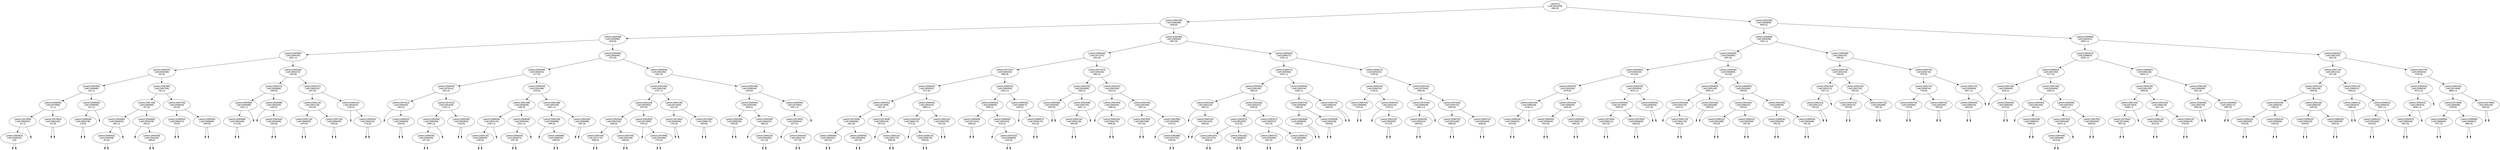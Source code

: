 digraph BST {
    node [fontname="Arial"];
    "[ parent:0]
[ self:22691936]
6080 [0]" -> "[ parent:22691936]
[ self:22666368]
3439 [0]";
    "[ parent:0]
[ self:22691936]
6080 [0]" -> "[ parent:22691936]
[ self:22659808]
8049 [1]";
    "[ parent:22691936]
[ self:22666368]
3439 [0]" -> "[ parent:22666368]
[ self:22693856]
1828 [0]";
    "[ parent:22691936]
[ self:22666368]
3439 [0]" -> "[ parent:22666368]
[ self:22665600]
4857 [0]";
    "[ parent:22666368]
[ self:22693856]
1828 [0]" -> "[ parent:22693856]
[ self:22690160]
1061 [-1]";
    "[ parent:22666368]
[ self:22693856]
1828 [0]" -> "[ parent:22693856]
[ self:22665648]
2570 [0]";
    "[ parent:22693856]
[ self:22690160]
1061 [-1]" -> "[ parent:22690160]
[ self:22662960]
320 [0]";
    "[ parent:22693856]
[ self:22690160]
1061 [-1]" -> "[ parent:22690160]
[ self:22691072]
1440 [0]";
    "[ parent:22690160]
[ self:22662960]
320 [0]" -> "[ parent:22662960]
[ self:22668480]
133 [-1]";
    "[ parent:22690160]
[ self:22662960]
320 [0]" -> "[ parent:22662960]
[ self:22667328]
734 [-1]";
    "[ parent:22662960]
[ self:22668480]
133 [-1]" -> "[ parent:22668480]
[ self:22674800]
71 [-1]";
    "[ parent:22662960]
[ self:22668480]
133 [-1]" -> "[ parent:22668480]
[ self:22689008]
241 [-1]";
    "[ parent:22668480]
[ self:22674800]
71 [-1]" -> "[ parent:22674800]
[ self:22663824]
32 [-1]";
    "[ parent:22668480]
[ self:22674800]
71 [-1]" -> "[ parent:22674800]
[ self:22662160]
101 [0]";
    "[ parent:22674800]
[ self:22663824]
32 [-1]" -> "[ parent:22663824]
[ self:22668432]
6 [0]";
    null71812102 [shape=point];
    "[ parent:22674800]
[ self:22663824]
32 [-1]" -> "null71812102"
    null71812103 [shape=point];
    "[ parent:22663824]
[ self:22668432]
6 [0]" -> "null71812103"
    null71812104 [shape=point];
    "[ parent:22663824]
[ self:22668432]
6 [0]" -> "null71812104"
    null71812105 [shape=point];
    "[ parent:22674800]
[ self:22662160]
101 [0]" -> "null71812105"
    null71812106 [shape=point];
    "[ parent:22674800]
[ self:22662160]
101 [0]" -> "null71812106"
    "[ parent:22668480]
[ self:22689008]
241 [-1]" -> "[ parent:22689008]
[ self:22664736]
176 [0]";
    null71812107 [shape=point];
    "[ parent:22668480]
[ self:22689008]
241 [-1]" -> "null71812107"
    null71812108 [shape=point];
    "[ parent:22689008]
[ self:22664736]
176 [0]" -> "null71812108"
    null71812109 [shape=point];
    "[ parent:22689008]
[ self:22664736]
176 [0]" -> "null71812109"
    "[ parent:22662960]
[ self:22667328]
734 [-1]" -> "[ parent:22667328]
[ self:22664880]
557 [0]";
    "[ parent:22662960]
[ self:22667328]
734 [-1]" -> "[ parent:22667328]
[ self:22690064]
922 [0]";
    "[ parent:22667328]
[ self:22664880]
557 [0]" -> "[ parent:22664880]
[ self:22664832]
469 [-1]";
    "[ parent:22667328]
[ self:22664880]
557 [0]" -> "[ parent:22664880]
[ self:22662528]
593 [1]";
    "[ parent:22664880]
[ self:22664832]
469 [-1]" -> "[ parent:22664832]
[ self:22663008]
351 [0]";
    null71812110 [shape=point];
    "[ parent:22664880]
[ self:22664832]
469 [-1]" -> "null71812110"
    null71812111 [shape=point];
    "[ parent:22664832]
[ self:22663008]
351 [0]" -> "null71812111"
    null71812112 [shape=point];
    "[ parent:22664832]
[ self:22663008]
351 [0]" -> "null71812112"
    null71812113 [shape=point];
    "[ parent:22664880]
[ self:22662528]
593 [1]" -> "null71812113"
    "[ parent:22664880]
[ self:22662528]
593 [1]" -> "[ parent:22662528]
[ self:22661824]
688 [0]";
    null71812114 [shape=point];
    "[ parent:22662528]
[ self:22661824]
688 [0]" -> "null71812114"
    null71812115 [shape=point];
    "[ parent:22662528]
[ self:22661824]
688 [0]" -> "null71812115"
    "[ parent:22667328]
[ self:22690064]
922 [0]" -> "[ parent:22690064]
[ self:22662672]
753 [0]";
    "[ parent:22667328]
[ self:22690064]
922 [0]" -> "[ parent:22690064]
[ self:22689680]
1009 [0]";
    null71812116 [shape=point];
    "[ parent:22690064]
[ self:22662672]
753 [0]" -> "null71812116"
    null71812117 [shape=point];
    "[ parent:22690064]
[ self:22662672]
753 [0]" -> "null71812117"
    null71812118 [shape=point];
    "[ parent:22690064]
[ self:22689680]
1009 [0]" -> "null71812118"
    null71812119 [shape=point];
    "[ parent:22690064]
[ self:22689680]
1009 [0]" -> "null71812119"
    "[ parent:22690160]
[ self:22691072]
1440 [0]" -> "[ parent:22691072]
[ self:22665888]
1309 [0]";
    "[ parent:22690160]
[ self:22691072]
1440 [0]" -> "[ parent:22691072]
[ self:22665120]
1647 [0]";
    "[ parent:22691072]
[ self:22665888]
1309 [0]" -> "[ parent:22665888]
[ self:22664688]
1220 [-1]";
    "[ parent:22691072]
[ self:22665888]
1309 [0]" -> "[ parent:22665888]
[ self:22663440]
1338 [1]";
    "[ parent:22665888]
[ self:22664688]
1220 [-1]" -> "[ parent:22664688]
[ self:22691600]
1173 [0]";
    null71812120 [shape=point];
    "[ parent:22665888]
[ self:22664688]
1220 [-1]" -> "null71812120"
    null71812121 [shape=point];
    "[ parent:22664688]
[ self:22691600]
1173 [0]" -> "null71812121"
    null71812122 [shape=point];
    "[ parent:22664688]
[ self:22691600]
1173 [0]" -> "null71812122"
    null71812123 [shape=point];
    "[ parent:22665888]
[ self:22663440]
1338 [1]" -> "null71812123"
    "[ parent:22665888]
[ self:22663440]
1338 [1]" -> "[ parent:22663440]
[ self:22664928]
1354 [0]";
    null71812124 [shape=point];
    "[ parent:22663440]
[ self:22664928]
1354 [0]" -> "null71812124"
    null71812125 [shape=point];
    "[ parent:22663440]
[ self:22664928]
1354 [0]" -> "null71812125"
    "[ parent:22691072]
[ self:22665120]
1647 [0]" -> "[ parent:22665120]
[ self:22667136]
1532 [0]";
    "[ parent:22691072]
[ self:22665120]
1647 [0]" -> "[ parent:22665120]
[ self:22662624]
1706 [1]";
    "[ parent:22665120]
[ self:22667136]
1532 [0]" -> "[ parent:22667136]
[ self:22666992]
1478 [0]";
    "[ parent:22665120]
[ self:22667136]
1532 [0]" -> "[ parent:22667136]
[ self:22690400]
1539 [0]";
    null71812126 [shape=point];
    "[ parent:22667136]
[ self:22666992]
1478 [0]" -> "null71812126"
    null71812127 [shape=point];
    "[ parent:22667136]
[ self:22666992]
1478 [0]" -> "null71812127"
    null71812128 [shape=point];
    "[ parent:22667136]
[ self:22690400]
1539 [0]" -> "null71812128"
    null71812129 [shape=point];
    "[ parent:22667136]
[ self:22690400]
1539 [0]" -> "null71812129"
    null71812130 [shape=point];
    "[ parent:22665120]
[ self:22662624]
1706 [1]" -> "null71812130"
    "[ parent:22665120]
[ self:22662624]
1706 [1]" -> "[ parent:22662624]
[ self:22692224]
1718 [0]";
    null71812131 [shape=point];
    "[ parent:22662624]
[ self:22692224]
1718 [0]" -> "null71812131"
    null71812132 [shape=point];
    "[ parent:22662624]
[ self:22692224]
1718 [0]" -> "null71812132"
    "[ parent:22693856]
[ self:22665648]
2570 [0]" -> "[ parent:22665648]
[ self:22683440]
2177 [0]";
    "[ parent:22693856]
[ self:22665648]
2570 [0]" -> "[ parent:22665648]
[ self:22661056]
2941 [0]";
    "[ parent:22665648]
[ self:22683440]
2177 [0]" -> "[ parent:22683440]
[ self:22674512]
1951 [1]";
    "[ parent:22665648]
[ self:22683440]
2177 [0]" -> "[ parent:22683440]
[ self:22661488]
2333 [0]";
    "[ parent:22683440]
[ self:22674512]
1951 [1]" -> "[ parent:22674512]
[ self:22665552]
1924 [1]";
    "[ parent:22683440]
[ self:22674512]
1951 [1]" -> "[ parent:22674512]
[ self:22691648]
2129 [-1]";
    null71812133 [shape=point];
    "[ parent:22674512]
[ self:22665552]
1924 [1]" -> "null71812133"
    "[ parent:22674512]
[ self:22665552]
1924 [1]" -> "[ parent:22665552]
[ self:22666656]
1930 [0]";
    null71812134 [shape=point];
    "[ parent:22665552]
[ self:22666656]
1930 [0]" -> "null71812134"
    null71812135 [shape=point];
    "[ parent:22665552]
[ self:22666656]
1930 [0]" -> "null71812135"
    "[ parent:22674512]
[ self:22691648]
2129 [-1]" -> "[ parent:22691648]
[ self:22689296]
2068 [-1]";
    "[ parent:22674512]
[ self:22691648]
2129 [-1]" -> "[ parent:22691648]
[ self:22693952]
2130 [0]";
    "[ parent:22691648]
[ self:22689296]
2068 [-1]" -> "[ parent:22689296]
[ self:22689200]
1971 [0]";
    null71812136 [shape=point];
    "[ parent:22691648]
[ self:22689296]
2068 [-1]" -> "null71812136"
    null71812137 [shape=point];
    "[ parent:22689296]
[ self:22689200]
1971 [0]" -> "null71812137"
    null71812138 [shape=point];
    "[ parent:22689296]
[ self:22689200]
1971 [0]" -> "null71812138"
    null71812139 [shape=point];
    "[ parent:22691648]
[ self:22693952]
2130 [0]" -> "null71812139"
    null71812140 [shape=point];
    "[ parent:22691648]
[ self:22693952]
2130 [0]" -> "null71812140"
    "[ parent:22683440]
[ self:22661488]
2333 [0]" -> "[ parent:22661488]
[ self:22668048]
2282 [0]";
    "[ parent:22683440]
[ self:22661488]
2333 [0]" -> "[ parent:22661488]
[ self:22662208]
2482 [-1]";
    "[ parent:22661488]
[ self:22668048]
2282 [0]" -> "[ parent:22668048]
[ self:22691120]
2195 [-1]";
    "[ parent:22661488]
[ self:22668048]
2282 [0]" -> "[ parent:22668048]
[ self:22684304]
2331 [-1]";
    "[ parent:22668048]
[ self:22691120]
2195 [-1]" -> "[ parent:22691120]
[ self:22689440]
2189 [0]";
    null71812141 [shape=point];
    "[ parent:22668048]
[ self:22691120]
2195 [-1]" -> "null71812141"
    null71812142 [shape=point];
    "[ parent:22691120]
[ self:22689440]
2189 [0]" -> "null71812142"
    null71812143 [shape=point];
    "[ parent:22691120]
[ self:22689440]
2189 [0]" -> "null71812143"
    "[ parent:22668048]
[ self:22684304]
2331 [-1]" -> "[ parent:22684304]
[ self:22663872]
2297 [0]";
    null71812144 [shape=point];
    "[ parent:22668048]
[ self:22684304]
2331 [-1]" -> "null71812144"
    null71812145 [shape=point];
    "[ parent:22684304]
[ self:22663872]
2297 [0]" -> "null71812145"
    null71812146 [shape=point];
    "[ parent:22684304]
[ self:22663872]
2297 [0]" -> "null71812146"
    "[ parent:22661488]
[ self:22662208]
2482 [-1]" -> "[ parent:22662208]
[ self:22666896]
2465 [1]";
    "[ parent:22661488]
[ self:22662208]
2482 [-1]" -> "[ parent:22662208]
[ self:22690688]
2487 [0]";
    null71812147 [shape=point];
    "[ parent:22662208]
[ self:22666896]
2465 [1]" -> "null71812147"
    "[ parent:22662208]
[ self:22666896]
2465 [1]" -> "[ parent:22666896]
[ self:22666320]
2468 [0]";
    null71812148 [shape=point];
    "[ parent:22666896]
[ self:22666320]
2468 [0]" -> "null71812148"
    null71812149 [shape=point];
    "[ parent:22666896]
[ self:22666320]
2468 [0]" -> "null71812149"
    null71812150 [shape=point];
    "[ parent:22662208]
[ self:22690688]
2487 [0]" -> "null71812150"
    null71812151 [shape=point];
    "[ parent:22662208]
[ self:22690688]
2487 [0]" -> "null71812151"
    "[ parent:22665648]
[ self:22661056]
2941 [0]" -> "[ parent:22661056]
[ self:22661248]
2747 [-1]";
    "[ parent:22665648]
[ self:22661056]
2941 [0]" -> "[ parent:22661056]
[ self:22689344]
3184 [0]";
    "[ parent:22661056]
[ self:22661248]
2747 [-1]" -> "[ parent:22661248]
[ self:22663920]
2675 [0]";
    "[ parent:22661056]
[ self:22661248]
2747 [-1]" -> "[ parent:22661248]
[ self:22674464]
2912 [0]";
    "[ parent:22661248]
[ self:22663920]
2675 [0]" -> "[ parent:22663920]
[ self:22667040]
2590 [0]";
    "[ parent:22661248]
[ self:22663920]
2675 [0]" -> "[ parent:22663920]
[ self:22674896]
2700 [1]";
    "[ parent:22663920]
[ self:22667040]
2590 [0]" -> "[ parent:22667040]
[ self:22671776]
2589 [0]";
    "[ parent:22663920]
[ self:22667040]
2590 [0]" -> "[ parent:22667040]
[ self:22667184]
2636 [0]";
    null71812152 [shape=point];
    "[ parent:22667040]
[ self:22671776]
2589 [0]" -> "null71812152"
    null71812153 [shape=point];
    "[ parent:22667040]
[ self:22671776]
2589 [0]" -> "null71812153"
    null71812154 [shape=point];
    "[ parent:22667040]
[ self:22667184]
2636 [0]" -> "null71812154"
    null71812155 [shape=point];
    "[ parent:22667040]
[ self:22667184]
2636 [0]" -> "null71812155"
    null71812156 [shape=point];
    "[ parent:22663920]
[ self:22674896]
2700 [1]" -> "null71812156"
    "[ parent:22663920]
[ self:22674896]
2700 [1]" -> "[ parent:22674896]
[ self:22691984]
2731 [0]";
    null71812157 [shape=point];
    "[ parent:22674896]
[ self:22691984]
2731 [0]" -> "null71812157"
    null71812158 [shape=point];
    "[ parent:22674896]
[ self:22691984]
2731 [0]" -> "null71812158"
    "[ parent:22661248]
[ self:22674464]
2912 [0]" -> "[ parent:22674464]
[ self:22665696]
2761 [0]";
    "[ parent:22661248]
[ self:22674464]
2912 [0]" -> "[ parent:22674464]
[ self:22689776]
2929 [0]";
    null71812159 [shape=point];
    "[ parent:22674464]
[ self:22665696]
2761 [0]" -> "null71812159"
    null71812160 [shape=point];
    "[ parent:22674464]
[ self:22665696]
2761 [0]" -> "null71812160"
    null71812161 [shape=point];
    "[ parent:22674464]
[ self:22689776]
2929 [0]" -> "null71812161"
    null71812162 [shape=point];
    "[ parent:22674464]
[ self:22689776]
2929 [0]" -> "null71812162"
    "[ parent:22661056]
[ self:22689344]
3184 [0]" -> "[ parent:22689344]
[ self:22691696]
3068 [1]";
    "[ parent:22661056]
[ self:22689344]
3184 [0]" -> "[ parent:22689344]
[ self:22674992]
3281 [-2]";
    "[ parent:22689344]
[ self:22691696]
3068 [1]" -> "[ parent:22691696]
[ self:22690256]
3029 [0]";
    "[ parent:22689344]
[ self:22691696]
3068 [1]" -> "[ parent:22691696]
[ self:22666224]
3069 [1]";
    null71812163 [shape=point];
    "[ parent:22691696]
[ self:22690256]
3029 [0]" -> "null71812163"
    null71812164 [shape=point];
    "[ parent:22691696]
[ self:22690256]
3029 [0]" -> "null71812164"
    null71812165 [shape=point];
    "[ parent:22691696]
[ self:22666224]
3069 [1]" -> "null71812165"
    "[ parent:22691696]
[ self:22666224]
3069 [1]" -> "[ parent:22666224]
[ self:22666464]
3111 [0]";
    null71812166 [shape=point];
    "[ parent:22666224]
[ self:22666464]
3111 [0]" -> "null71812166"
    null71812167 [shape=point];
    "[ parent:22666224]
[ self:22666464]
3111 [0]" -> "null71812167"
    "[ parent:22689344]
[ self:22674992]
3281 [-2]" -> "[ parent:22674992]
[ self:22690544]
3227 [1]";
    null71812168 [shape=point];
    "[ parent:22689344]
[ self:22674992]
3281 [-2]" -> "null71812168"
    null71812169 [shape=point];
    "[ parent:22674992]
[ self:22690544]
3227 [1]" -> "null71812169"
    "[ parent:22674992]
[ self:22690544]
3227 [1]" -> "[ parent:22690544]
[ self:22663776]
3277 [0]";
    null71812170 [shape=point];
    "[ parent:22690544]
[ self:22663776]
3277 [0]" -> "null71812170"
    null71812171 [shape=point];
    "[ parent:22690544]
[ self:22663776]
3277 [0]" -> "null71812171"
    "[ parent:22666368]
[ self:22665600]
4857 [0]" -> "[ parent:22665600]
[ self:22671872]
4251 [0]";
    "[ parent:22666368]
[ self:22665600]
4857 [0]" -> "[ parent:22665600]
[ self:22666272]
5726 [-1]";
    "[ parent:22665600]
[ self:22671872]
4251 [0]" -> "[ parent:22671872]
[ self:22692032]
3966 [0]";
    "[ parent:22665600]
[ self:22671872]
4251 [0]" -> "[ parent:22671872]
[ self:22661632]
4481 [1]";
    "[ parent:22671872]
[ self:22692032]
3966 [0]" -> "[ parent:22692032]
[ self:22690352]
3727 [0]";
    "[ parent:22671872]
[ self:22692032]
3966 [0]" -> "[ parent:22692032]
[ self:22690304]
4156 [-1]";
    "[ parent:22692032]
[ self:22690352]
3727 [0]" -> "[ parent:22690352]
[ self:22674608]
3537 [0]";
    "[ parent:22692032]
[ self:22690352]
3727 [0]" -> "[ parent:22690352]
[ self:22662016]
3898 [-1]";
    "[ parent:22690352]
[ self:22674608]
3537 [0]" -> "[ parent:22674608]
[ self:22689056]
3451 [0]";
    "[ parent:22690352]
[ self:22674608]
3537 [0]" -> "[ parent:22674608]
[ self:22665216]
3574 [1]";
    "[ parent:22674608]
[ self:22689056]
3451 [0]" -> "[ parent:22689056]
[ self:22684352]
3442 [0]";
    "[ parent:22674608]
[ self:22689056]
3451 [0]" -> "[ parent:22689056]
[ self:22662864]
3457 [0]";
    null71812172 [shape=point];
    "[ parent:22689056]
[ self:22684352]
3442 [0]" -> "null71812172"
    null71812173 [shape=point];
    "[ parent:22689056]
[ self:22684352]
3442 [0]" -> "null71812173"
    null71812174 [shape=point];
    "[ parent:22689056]
[ self:22662864]
3457 [0]" -> "null71812174"
    null71812175 [shape=point];
    "[ parent:22689056]
[ self:22662864]
3457 [0]" -> "null71812175"
    null71812176 [shape=point];
    "[ parent:22674608]
[ self:22665216]
3574 [1]" -> "null71812176"
    "[ parent:22674608]
[ self:22665216]
3574 [1]" -> "[ parent:22665216]
[ self:22661776]
3665 [0]";
    null71812177 [shape=point];
    "[ parent:22665216]
[ self:22661776]
3665 [0]" -> "null71812177"
    null71812178 [shape=point];
    "[ parent:22665216]
[ self:22661776]
3665 [0]" -> "null71812178"
    "[ parent:22690352]
[ self:22662016]
3898 [-1]" -> "[ parent:22662016]
[ self:22666176]
3770 [1]";
    "[ parent:22690352]
[ self:22662016]
3898 [-1]" -> "[ parent:22662016]
[ self:22693760]
3912 [0]";
    null71812179 [shape=point];
    "[ parent:22662016]
[ self:22666176]
3770 [1]" -> "null71812179"
    "[ parent:22662016]
[ self:22666176]
3770 [1]" -> "[ parent:22666176]
[ self:22689728]
3786 [0]";
    null71812180 [shape=point];
    "[ parent:22666176]
[ self:22689728]
3786 [0]" -> "null71812180"
    null71812181 [shape=point];
    "[ parent:22666176]
[ self:22689728]
3786 [0]" -> "null71812181"
    null71812182 [shape=point];
    "[ parent:22662016]
[ self:22693760]
3912 [0]" -> "null71812182"
    null71812183 [shape=point];
    "[ parent:22662016]
[ self:22693760]
3912 [0]" -> "null71812183"
    "[ parent:22692032]
[ self:22690304]
4156 [-1]" -> "[ parent:22690304]
[ self:22666848]
4006 [1]";
    "[ parent:22692032]
[ self:22690304]
4156 [-1]" -> "[ parent:22690304]
[ self:22689872]
4159 [1]";
    "[ parent:22690304]
[ self:22666848]
4006 [1]" -> "[ parent:22666848]
[ self:22671824]
4005 [0]";
    "[ parent:22690304]
[ self:22666848]
4006 [1]" -> "[ parent:22666848]
[ self:22691552]
4132 [1]";
    null71812184 [shape=point];
    "[ parent:22666848]
[ self:22671824]
4005 [0]" -> "null71812184"
    null71812185 [shape=point];
    "[ parent:22666848]
[ self:22671824]
4005 [0]" -> "null71812185"
    null71812186 [shape=point];
    "[ parent:22666848]
[ self:22691552]
4132 [1]" -> "null71812186"
    "[ parent:22666848]
[ self:22691552]
4132 [1]" -> "[ parent:22691552]
[ self:22666608]
4153 [0]";
    null71812187 [shape=point];
    "[ parent:22691552]
[ self:22666608]
4153 [0]" -> "null71812187"
    null71812188 [shape=point];
    "[ parent:22691552]
[ self:22666608]
4153 [0]" -> "null71812188"
    null71812189 [shape=point];
    "[ parent:22690304]
[ self:22689872]
4159 [1]" -> "null71812189"
    "[ parent:22690304]
[ self:22689872]
4159 [1]" -> "[ parent:22689872]
[ self:22692176]
4241 [0]";
    null71812190 [shape=point];
    "[ parent:22689872]
[ self:22692176]
4241 [0]" -> "null71812190"
    null71812191 [shape=point];
    "[ parent:22689872]
[ self:22692176]
4241 [0]" -> "null71812191"
    "[ parent:22671872]
[ self:22661632]
4481 [1]" -> "[ parent:22661632]
[ self:22683488]
4383 [1]";
    "[ parent:22671872]
[ self:22661632]
4481 [1]" -> "[ parent:22661632]
[ self:22667904]
4515 [1]";
    "[ parent:22661632]
[ self:22683488]
4383 [1]" -> "[ parent:22683488]
[ self:22683392]
4293 [0]";
    "[ parent:22661632]
[ self:22683488]
4383 [1]" -> "[ parent:22683488]
[ self:22664784]
4461 [-1]";
    null71812192 [shape=point];
    "[ parent:22683488]
[ self:22683392]
4293 [0]" -> "null71812192"
    null71812193 [shape=point];
    "[ parent:22683488]
[ self:22683392]
4293 [0]" -> "null71812193"
    "[ parent:22683488]
[ self:22664784]
4461 [-1]" -> "[ parent:22664784]
[ self:22692128]
4456 [0]";
    null71812194 [shape=point];
    "[ parent:22683488]
[ self:22664784]
4461 [-1]" -> "null71812194"
    null71812195 [shape=point];
    "[ parent:22664784]
[ self:22692128]
4456 [0]" -> "null71812195"
    null71812196 [shape=point];
    "[ parent:22664784]
[ self:22692128]
4456 [0]" -> "null71812196"
    "[ parent:22661632]
[ self:22667904]
4515 [1]" -> "[ parent:22667904]
[ self:22665264]
4498 [1]";
    "[ parent:22661632]
[ self:22667904]
4515 [1]" -> "[ parent:22667904]
[ self:22667856]
4697 [1]";
    null71812197 [shape=point];
    "[ parent:22667904]
[ self:22665264]
4498 [1]" -> "null71812197"
    "[ parent:22667904]
[ self:22665264]
4498 [1]" -> "[ parent:22665264]
[ self:22663728]
4508 [0]";
    null71812198 [shape=point];
    "[ parent:22665264]
[ self:22663728]
4508 [0]" -> "null71812198"
    null71812199 [shape=point];
    "[ parent:22665264]
[ self:22663728]
4508 [0]" -> "null71812199"
    "[ parent:22667904]
[ self:22667856]
4697 [1]" -> "[ parent:22667856]
[ self:22667088]
4572 [0]";
    "[ parent:22667904]
[ self:22667856]
4697 [1]" -> "[ parent:22667856]
[ self:22663968]
4733 [1]";
    null71812200 [shape=point];
    "[ parent:22667856]
[ self:22667088]
4572 [0]" -> "null71812200"
    null71812201 [shape=point];
    "[ parent:22667856]
[ self:22667088]
4572 [0]" -> "null71812201"
    null71812202 [shape=point];
    "[ parent:22667856]
[ self:22663968]
4733 [1]" -> "null71812202"
    "[ parent:22667856]
[ self:22663968]
4733 [1]" -> "[ parent:22663968]
[ self:22674752]
4789 [0]";
    null71812203 [shape=point];
    "[ parent:22663968]
[ self:22674752]
4789 [0]" -> "null71812203"
    null71812204 [shape=point];
    "[ parent:22663968]
[ self:22674752]
4789 [0]" -> "null71812204"
    "[ parent:22665600]
[ self:22666272]
5726 [-1]" -> "[ parent:22666272]
[ self:22690592]
5235 [-1]";
    "[ parent:22665600]
[ self:22666272]
5726 [-1]" -> "[ parent:22666272]
[ self:22691504]
5789 [0]";
    "[ parent:22666272]
[ self:22690592]
5235 [-1]" -> "[ parent:22690592]
[ self:22691168]
4953 [1]";
    "[ parent:22666272]
[ self:22690592]
5235 [-1]" -> "[ parent:22690592]
[ self:22665744]
5448 [-1]";
    "[ parent:22690592]
[ self:22691168]
4953 [1]" -> "[ parent:22691168]
[ self:22661104]
4892 [1]";
    "[ parent:22690592]
[ self:22691168]
4953 [1]" -> "[ parent:22691168]
[ self:22661872]
5200 [0]";
    null71812205 [shape=point];
    "[ parent:22691168]
[ self:22661104]
4892 [1]" -> "null71812205"
    "[ parent:22691168]
[ self:22661104]
4892 [1]" -> "[ parent:22661104]
[ self:22674416]
4949 [0]";
    null71812206 [shape=point];
    "[ parent:22661104]
[ self:22674416]
4949 [0]" -> "null71812206"
    null71812207 [shape=point];
    "[ parent:22661104]
[ self:22674416]
4949 [0]" -> "null71812207"
    "[ parent:22691168]
[ self:22661872]
5200 [0]" -> "[ parent:22661872]
[ self:22661920]
5122 [0]";
    "[ parent:22691168]
[ self:22661872]
5200 [0]" -> "[ parent:22661872]
[ self:22665072]
5210 [0]";
    "[ parent:22661872]
[ self:22661920]
5122 [0]" -> "[ parent:22661920]
[ self:22674704]
4958 [0]";
    "[ parent:22661872]
[ self:22661920]
5122 [0]" -> "[ parent:22661920]
[ self:22660832]
5178 [0]";
    null71812208 [shape=point];
    "[ parent:22661920]
[ self:22674704]
4958 [0]" -> "null71812208"
    null71812209 [shape=point];
    "[ parent:22661920]
[ self:22674704]
4958 [0]" -> "null71812209"
    null71812210 [shape=point];
    "[ parent:22661920]
[ self:22660832]
5178 [0]" -> "null71812210"
    null71812211 [shape=point];
    "[ parent:22661920]
[ self:22660832]
5178 [0]" -> "null71812211"
    "[ parent:22661872]
[ self:22665072]
5210 [0]" -> "[ parent:22665072]
[ self:22692080]
5201 [0]";
    "[ parent:22661872]
[ self:22665072]
5210 [0]" -> "[ parent:22665072]
[ self:22663680]
5223 [0]";
    null71812212 [shape=point];
    "[ parent:22665072]
[ self:22692080]
5201 [0]" -> "null71812212"
    null71812213 [shape=point];
    "[ parent:22665072]
[ self:22692080]
5201 [0]" -> "null71812213"
    null71812214 [shape=point];
    "[ parent:22665072]
[ self:22663680]
5223 [0]" -> "null71812214"
    null71812215 [shape=point];
    "[ parent:22665072]
[ self:22663680]
5223 [0]" -> "null71812215"
    "[ parent:22690592]
[ self:22665744]
5448 [-1]" -> "[ parent:22665744]
[ self:22693808]
5306 [0]";
    "[ parent:22690592]
[ self:22665744]
5448 [-1]" -> "[ parent:22665744]
[ self:22665024]
5600 [0]";
    "[ parent:22665744]
[ self:22693808]
5306 [0]" -> "[ parent:22693808]
[ self:22689920]
5283 [0]";
    "[ parent:22665744]
[ self:22693808]
5306 [0]" -> "[ parent:22693808]
[ self:22663536]
5309 [0]";
    null71812216 [shape=point];
    "[ parent:22693808]
[ self:22689920]
5283 [0]" -> "null71812216"
    null71812217 [shape=point];
    "[ parent:22693808]
[ self:22689920]
5283 [0]" -> "null71812217"
    null71812218 [shape=point];
    "[ parent:22693808]
[ self:22663536]
5309 [0]" -> "null71812218"
    null71812219 [shape=point];
    "[ parent:22693808]
[ self:22663536]
5309 [0]" -> "null71812219"
    null71812220 [shape=point];
    "[ parent:22665744]
[ self:22665024]
5600 [0]" -> "null71812220"
    null71812221 [shape=point];
    "[ parent:22665744]
[ self:22665024]
5600 [0]" -> "null71812221"
    "[ parent:22666272]
[ self:22691504]
5789 [0]" -> "[ parent:22691504]
[ self:22686704]
5749 [1]";
    "[ parent:22666272]
[ self:22691504]
5789 [0]" -> "[ parent:22691504]
[ self:22675040]
5864 [0]";
    "[ parent:22691504]
[ self:22686704]
5749 [1]" -> "[ parent:22686704]
[ self:22689968]
5732 [0]";
    "[ parent:22691504]
[ self:22686704]
5749 [1]" -> "[ parent:22686704]
[ self:22661152]
5754 [1]";
    null71812222 [shape=point];
    "[ parent:22686704]
[ self:22689968]
5732 [0]" -> "null71812222"
    null71812223 [shape=point];
    "[ parent:22686704]
[ self:22689968]
5732 [0]" -> "null71812223"
    null71812224 [shape=point];
    "[ parent:22686704]
[ self:22661152]
5754 [1]" -> "null71812224"
    "[ parent:22686704]
[ self:22661152]
5754 [1]" -> "[ parent:22661152]
[ self:22665936]
5774 [0]";
    null71812225 [shape=point];
    "[ parent:22661152]
[ self:22665936]
5774 [0]" -> "null71812225"
    null71812226 [shape=point];
    "[ parent:22661152]
[ self:22665936]
5774 [0]" -> "null71812226"
    "[ parent:22691504]
[ self:22675040]
5864 [0]" -> "[ parent:22675040]
[ self:22690208]
5842 [-1]";
    "[ parent:22691504]
[ self:22675040]
5864 [0]" -> "[ parent:22675040]
[ self:22666752]
5964 [0]";
    "[ parent:22675040]
[ self:22690208]
5842 [-1]" -> "[ parent:22690208]
[ self:22665312]
5800 [0]";
    null71812227 [shape=point];
    "[ parent:22675040]
[ self:22690208]
5842 [-1]" -> "null71812227"
    null71812228 [shape=point];
    "[ parent:22690208]
[ self:22665312]
5800 [0]" -> "null71812228"
    null71812229 [shape=point];
    "[ parent:22690208]
[ self:22665312]
5800 [0]" -> "null71812229"
    "[ parent:22675040]
[ self:22666752]
5964 [0]" -> "[ parent:22666752]
[ self:22691408]
5880 [0]";
    "[ parent:22675040]
[ self:22666752]
5964 [0]" -> "[ parent:22666752]
[ self:22664640]
6046 [0]";
    null71812230 [shape=point];
    "[ parent:22666752]
[ self:22691408]
5880 [0]" -> "null71812230"
    null71812231 [shape=point];
    "[ parent:22666752]
[ self:22691408]
5880 [0]" -> "null71812231"
    null71812232 [shape=point];
    "[ parent:22666752]
[ self:22664640]
6046 [0]" -> "null71812232"
    null71812233 [shape=point];
    "[ parent:22666752]
[ self:22664640]
6046 [0]" -> "null71812233"
    "[ parent:22691936]
[ self:22659808]
8049 [1]" -> "[ parent:22659808]
[ self:22694096]
7226 [-1]";
    "[ parent:22691936]
[ self:22659808]
8049 [1]" -> "[ parent:22659808]
[ self:22662912]
9084 [-1]";
    "[ parent:22659808]
[ self:22694096]
7226 [-1]" -> "[ parent:22694096]
[ self:22693664]
6907 [0]";
    "[ parent:22659808]
[ self:22694096]
7226 [-1]" -> "[ parent:22694096]
[ self:22665792]
7694 [0]";
    "[ parent:22694096]
[ self:22693664]
6907 [0]" -> "[ parent:22693664]
[ self:22692320]
6475 [0]";
    "[ parent:22694096]
[ self:22693664]
6907 [0]" -> "[ parent:22693664]
[ self:22666800]
7013 [0]";
    "[ parent:22693664]
[ self:22692320]
6475 [0]" -> "[ parent:22692320]
[ self:22661440]
6278 [0]";
    "[ parent:22693664]
[ self:22692320]
6475 [0]" -> "[ parent:22692320]
[ self:22693904]
6679 [-1]";
    "[ parent:22692320]
[ self:22661440]
6278 [0]" -> "[ parent:22661440]
[ self:22689248]
6138 [-1]";
    "[ parent:22692320]
[ self:22661440]
6278 [0]" -> "[ parent:22661440]
[ self:22689392]
6445 [0]";
    "[ parent:22661440]
[ self:22689248]
6138 [-1]" -> "[ parent:22689248]
[ self:22663632]
6103 [0]";
    null71812234 [shape=point];
    "[ parent:22661440]
[ self:22689248]
6138 [-1]" -> "null71812234"
    null71812235 [shape=point];
    "[ parent:22689248]
[ self:22663632]
6103 [0]" -> "null71812235"
    null71812236 [shape=point];
    "[ parent:22689248]
[ self:22663632]
6103 [0]" -> "null71812236"
    "[ parent:22661440]
[ self:22689392]
6445 [0]" -> "[ parent:22689392]
[ self:22690640]
6347 [0]";
    "[ parent:22661440]
[ self:22689392]
6445 [0]" -> "[ parent:22689392]
[ self:22693712]
6462 [0]";
    null71812237 [shape=point];
    "[ parent:22689392]
[ self:22690640]
6347 [0]" -> "null71812237"
    null71812238 [shape=point];
    "[ parent:22689392]
[ self:22690640]
6347 [0]" -> "null71812238"
    null71812239 [shape=point];
    "[ parent:22689392]
[ self:22693712]
6462 [0]" -> "null71812239"
    null71812240 [shape=point];
    "[ parent:22689392]
[ self:22693712]
6462 [0]" -> "null71812240"
    "[ parent:22692320]
[ self:22693904]
6679 [-1]" -> "[ parent:22693904]
[ self:22674560]
6549 [0]";
    "[ parent:22692320]
[ self:22693904]
6679 [-1]" -> "[ parent:22693904]
[ self:22666944]
6721 [0]";
    "[ parent:22693904]
[ self:22674560]
6549 [0]" -> "[ parent:22674560]
[ self:22690112]
6513 [0]";
    "[ parent:22693904]
[ self:22674560]
6549 [0]" -> "[ parent:22674560]
[ self:22668000]
6603 [0]";
    null71812241 [shape=point];
    "[ parent:22674560]
[ self:22690112]
6513 [0]" -> "null71812241"
    null71812242 [shape=point];
    "[ parent:22674560]
[ self:22690112]
6513 [0]" -> "null71812242"
    null71812243 [shape=point];
    "[ parent:22674560]
[ self:22668000]
6603 [0]" -> "null71812243"
    null71812244 [shape=point];
    "[ parent:22674560]
[ self:22668000]
6603 [0]" -> "null71812244"
    null71812245 [shape=point];
    "[ parent:22693904]
[ self:22666944]
6721 [0]" -> "null71812245"
    null71812246 [shape=point];
    "[ parent:22693904]
[ self:22666944]
6721 [0]" -> "null71812246"
    "[ parent:22693664]
[ self:22666800]
7013 [0]" -> "[ parent:22666800]
[ self:22691360]
6939 [-1]";
    "[ parent:22693664]
[ self:22666800]
7013 [0]" -> "[ parent:22666800]
[ self:22661584]
7090 [0]";
    "[ parent:22666800]
[ self:22691360]
6939 [-1]" -> "[ parent:22691360]
[ self:22662720]
6912 [1]";
    "[ parent:22666800]
[ self:22691360]
6939 [-1]" -> "[ parent:22691360]
[ self:22663488]
6969 [0]";
    null71812247 [shape=point];
    "[ parent:22691360]
[ self:22662720]
6912 [1]" -> "null71812247"
    "[ parent:22691360]
[ self:22662720]
6912 [1]" -> "[ parent:22662720]
[ self:22661728]
6934 [0]";
    null71812248 [shape=point];
    "[ parent:22662720]
[ self:22661728]
6934 [0]" -> "null71812248"
    null71812249 [shape=point];
    "[ parent:22662720]
[ self:22661728]
6934 [0]" -> "null71812249"
    null71812250 [shape=point];
    "[ parent:22691360]
[ self:22663488]
6969 [0]" -> "null71812250"
    null71812251 [shape=point];
    "[ parent:22691360]
[ self:22663488]
6969 [0]" -> "null71812251"
    "[ parent:22666800]
[ self:22661584]
7090 [0]" -> "[ parent:22661584]
[ self:22689152]
7040 [0]";
    "[ parent:22666800]
[ self:22661584]
7090 [0]" -> "[ parent:22661584]
[ self:22689536]
7132 [0]";
    "[ parent:22661584]
[ self:22689152]
7040 [0]" -> "[ parent:22689152]
[ self:22661968]
7034 [0]";
    "[ parent:22661584]
[ self:22689152]
7040 [0]" -> "[ parent:22689152]
[ self:22662064]
7057 [0]";
    null71812252 [shape=point];
    "[ parent:22689152]
[ self:22661968]
7034 [0]" -> "null71812252"
    null71812253 [shape=point];
    "[ parent:22689152]
[ self:22661968]
7034 [0]" -> "null71812253"
    null71812254 [shape=point];
    "[ parent:22689152]
[ self:22662064]
7057 [0]" -> "null71812254"
    null71812255 [shape=point];
    "[ parent:22689152]
[ self:22662064]
7057 [0]" -> "null71812255"
    "[ parent:22661584]
[ self:22689536]
7132 [0]" -> "[ parent:22689536]
[ self:22684256]
7091 [0]";
    "[ parent:22661584]
[ self:22689536]
7132 [0]" -> "[ parent:22689536]
[ self:22660368]
7201 [0]";
    null71812256 [shape=point];
    "[ parent:22689536]
[ self:22684256]
7091 [0]" -> "null71812256"
    null71812257 [shape=point];
    "[ parent:22689536]
[ self:22684256]
7091 [0]" -> "null71812257"
    null71812258 [shape=point];
    "[ parent:22689536]
[ self:22660368]
7201 [0]" -> "null71812258"
    null71812259 [shape=point];
    "[ parent:22689536]
[ self:22660368]
7201 [0]" -> "null71812259"
    "[ parent:22694096]
[ self:22665792]
7694 [0]" -> "[ parent:22665792]
[ self:22691264]
7459 [0]";
    "[ parent:22694096]
[ self:22665792]
7694 [0]" -> "[ parent:22665792]
[ self:22691744]
7979 [0]";
    "[ parent:22665792]
[ self:22691264]
7459 [0]" -> "[ parent:22691264]
[ self:22662112]
7437 [-1]";
    "[ parent:22665792]
[ self:22691264]
7459 [0]" -> "[ parent:22691264]
[ self:22667232]
7623 [0]";
    "[ parent:22691264]
[ self:22662112]
7437 [-1]" -> "[ parent:22662112]
[ self:22691312]
7250 [0]";
    null71812260 [shape=point];
    "[ parent:22691264]
[ self:22662112]
7437 [-1]" -> "null71812260"
    null71812261 [shape=point];
    "[ parent:22662112]
[ self:22691312]
7250 [0]" -> "null71812261"
    null71812262 [shape=point];
    "[ parent:22662112]
[ self:22691312]
7250 [0]" -> "null71812262"
    "[ parent:22691264]
[ self:22667232]
7623 [0]" -> "[ parent:22667232]
[ self:22662576]
7603 [0]";
    "[ parent:22691264]
[ self:22667232]
7623 [0]" -> "[ parent:22667232]
[ self:22691888]
7687 [0]";
    null71812263 [shape=point];
    "[ parent:22667232]
[ self:22662576]
7603 [0]" -> "null71812263"
    null71812264 [shape=point];
    "[ parent:22667232]
[ self:22662576]
7603 [0]" -> "null71812264"
    null71812265 [shape=point];
    "[ parent:22667232]
[ self:22691888]
7687 [0]" -> "null71812265"
    null71812266 [shape=point];
    "[ parent:22667232]
[ self:22691888]
7687 [0]" -> "null71812266"
    "[ parent:22665792]
[ self:22691744]
7979 [0]" -> "[ parent:22691744]
[ self:22666704]
7796 [0]";
    "[ parent:22665792]
[ self:22691744]
7979 [0]" -> "[ parent:22691744]
[ self:22665840]
8037 [-1]";
    "[ parent:22691744]
[ self:22666704]
7796 [0]" -> "[ parent:22666704]
[ self:22665984]
7744 [0]";
    "[ parent:22691744]
[ self:22666704]
7796 [0]" -> "[ parent:22666704]
[ self:22661680]
7863 [0]";
    null71812267 [shape=point];
    "[ parent:22666704]
[ self:22665984]
7744 [0]" -> "null71812267"
    null71812268 [shape=point];
    "[ parent:22666704]
[ self:22665984]
7744 [0]" -> "null71812268"
    null71812269 [shape=point];
    "[ parent:22666704]
[ self:22661680]
7863 [0]" -> "null71812269"
    null71812270 [shape=point];
    "[ parent:22666704]
[ self:22661680]
7863 [0]" -> "null71812270"
    "[ parent:22691744]
[ self:22665840]
8037 [-1]" -> "[ parent:22665840]
[ self:22689104]
8003 [0]";
    null71812271 [shape=point];
    "[ parent:22691744]
[ self:22665840]
8037 [-1]" -> "null71812271"
    null71812272 [shape=point];
    "[ parent:22665840]
[ self:22689104]
8003 [0]" -> "null71812272"
    null71812273 [shape=point];
    "[ parent:22665840]
[ self:22689104]
8003 [0]" -> "null71812273"
    "[ parent:22659808]
[ self:22662912]
9084 [-1]" -> "[ parent:22662912]
[ self:22689824]
8530 [-1]";
    "[ parent:22659808]
[ self:22662912]
9084 [-1]" -> "[ parent:22662912]
[ self:22667376]
9513 [0]";
    "[ parent:22662912]
[ self:22689824]
8530 [-1]" -> "[ parent:22689824]
[ self:22667280]
8177 [2]";
    "[ parent:22662912]
[ self:22689824]
8530 [-1]" -> "[ parent:22689824]
[ self:22665168]
8829 [-1]";
    "[ parent:22689824]
[ self:22667280]
8177 [2]" -> "[ parent:22667280]
[ self:22684400]
8164 [1]";
    "[ parent:22689824]
[ self:22667280]
8177 [2]" -> "[ parent:22667280]
[ self:22694000]
8400 [1]";
    null71812274 [shape=point];
    "[ parent:22667280]
[ self:22684400]
8164 [1]" -> "null71812274"
    "[ parent:22667280]
[ self:22684400]
8164 [1]" -> "[ parent:22684400]
[ self:22690496]
8175 [0]";
    null71812275 [shape=point];
    "[ parent:22684400]
[ self:22690496]
8175 [0]" -> "null71812275"
    null71812276 [shape=point];
    "[ parent:22684400]
[ self:22690496]
8175 [0]" -> "null71812276"
    "[ parent:22667280]
[ self:22694000]
8400 [1]" -> "[ parent:22694000]
[ self:22661008]
8344 [1]";
    "[ parent:22667280]
[ self:22694000]
8400 [1]" -> "[ parent:22694000]
[ self:22667952]
8454 [-1]";
    null71812277 [shape=point];
    "[ parent:22694000]
[ self:22661008]
8344 [1]" -> "null71812277"
    "[ parent:22694000]
[ self:22661008]
8344 [1]" -> "[ parent:22661008]
[ self:22688624]
8369 [0]";
    null71812278 [shape=point];
    "[ parent:22661008]
[ self:22688624]
8369 [0]" -> "null71812278"
    null71812279 [shape=point];
    "[ parent:22661008]
[ self:22688624]
8369 [0]" -> "null71812279"
    "[ parent:22694000]
[ self:22667952]
8454 [-1]" -> "[ parent:22667952]
[ self:22684448]
8424 [-1]";
    "[ parent:22694000]
[ self:22667952]
8454 [-1]" -> "[ parent:22667952]
[ self:22664592]
8490 [0]";
    "[ parent:22667952]
[ self:22684448]
8424 [-1]" -> "[ parent:22684448]
[ self:22689488]
8418 [0]";
    null71812280 [shape=point];
    "[ parent:22667952]
[ self:22684448]
8424 [-1]" -> "null71812280"
    null71812281 [shape=point];
    "[ parent:22684448]
[ self:22689488]
8418 [0]" -> "null71812281"
    null71812282 [shape=point];
    "[ parent:22684448]
[ self:22689488]
8418 [0]" -> "null71812282"
    null71812283 [shape=point];
    "[ parent:22667952]
[ self:22664592]
8490 [0]" -> "null71812283"
    null71812284 [shape=point];
    "[ parent:22667952]
[ self:22664592]
8490 [0]" -> "null71812284"
    "[ parent:22689824]
[ self:22665168]
8829 [-1]" -> "[ parent:22665168]
[ self:22661200]
8609 [0]";
    "[ parent:22689824]
[ self:22665168]
8829 [-1]" -> "[ parent:22665168]
[ self:22660960]
8911 [0]";
    "[ parent:22665168]
[ self:22661200]
8609 [0]" -> "[ parent:22661200]
[ self:22674944]
8588 [-1]";
    "[ parent:22665168]
[ self:22661200]
8609 [0]" -> "[ parent:22661200]
[ self:22666128]
8617 [0]";
    "[ parent:22661200]
[ self:22674944]
8588 [-1]" -> "[ parent:22674944]
[ self:22674656]
8557 [0]";
    null71812285 [shape=point];
    "[ parent:22661200]
[ self:22674944]
8588 [-1]" -> "null71812285"
    null71812286 [shape=point];
    "[ parent:22674944]
[ self:22674656]
8557 [0]" -> "null71812286"
    null71812287 [shape=point];
    "[ parent:22674944]
[ self:22674656]
8557 [0]" -> "null71812287"
    "[ parent:22661200]
[ self:22666128]
8617 [0]" -> "[ parent:22666128]
[ self:22691792]
8613 [0]";
    "[ parent:22661200]
[ self:22666128]
8617 [0]" -> "[ parent:22666128]
[ self:22666416]
8763 [0]";
    null71812288 [shape=point];
    "[ parent:22666128]
[ self:22691792]
8613 [0]" -> "null71812288"
    null71812289 [shape=point];
    "[ parent:22666128]
[ self:22691792]
8613 [0]" -> "null71812289"
    null71812290 [shape=point];
    "[ parent:22666128]
[ self:22666416]
8763 [0]" -> "null71812290"
    null71812291 [shape=point];
    "[ parent:22666128]
[ self:22666416]
8763 [0]" -> "null71812291"
    "[ parent:22665168]
[ self:22660960]
8911 [0]" -> "[ parent:22660960]
[ self:22662768]
8835 [0]";
    "[ parent:22665168]
[ self:22660960]
8911 [0]" -> "[ parent:22660960]
[ self:22692272]
8987 [0]";
    null71812292 [shape=point];
    "[ parent:22660960]
[ self:22662768]
8835 [0]" -> "null71812292"
    null71812293 [shape=point];
    "[ parent:22660960]
[ self:22662768]
8835 [0]" -> "null71812293"
    null71812294 [shape=point];
    "[ parent:22660960]
[ self:22692272]
8987 [0]" -> "null71812294"
    null71812295 [shape=point];
    "[ parent:22660960]
[ self:22692272]
8987 [0]" -> "null71812295"
    "[ parent:22662912]
[ self:22667376]
9513 [0]" -> "[ parent:22667376]
[ self:22691216]
9372 [0]";
    "[ parent:22662912]
[ self:22667376]
9513 [0]" -> "[ parent:22667376]
[ self:22662816]
9709 [0]";
    "[ parent:22667376]
[ self:22691216]
9372 [0]" -> "[ parent:22691216]
[ self:22661536]
9248 [0]";
    "[ parent:22667376]
[ self:22691216]
9372 [0]" -> "[ parent:22691216]
[ self:22666512]
9428 [1]";
    "[ parent:22691216]
[ self:22661536]
9248 [0]" -> "[ parent:22661536]
[ self:22664016]
9186 [0]";
    "[ parent:22691216]
[ self:22661536]
9248 [0]" -> "[ parent:22661536]
[ self:22686320]
9259 [0]";
    "[ parent:22661536]
[ self:22664016]
9186 [0]" -> "[ parent:22664016]
[ self:22683296]
9138 [0]";
    "[ parent:22661536]
[ self:22664016]
9186 [0]" -> "[ parent:22664016]
[ self:22689584]
9190 [0]";
    null71812296 [shape=point];
    "[ parent:22664016]
[ self:22683296]
9138 [0]" -> "null71812296"
    null71812297 [shape=point];
    "[ parent:22664016]
[ self:22683296]
9138 [0]" -> "null71812297"
    null71812298 [shape=point];
    "[ parent:22664016]
[ self:22689584]
9190 [0]" -> "null71812298"
    null71812299 [shape=point];
    "[ parent:22664016]
[ self:22689584]
9190 [0]" -> "null71812299"
    "[ parent:22661536]
[ self:22686320]
9259 [0]" -> "[ parent:22686320]
[ self:22691024]
9249 [0]";
    "[ parent:22661536]
[ self:22686320]
9259 [0]" -> "[ parent:22686320]
[ self:22694048]
9292 [0]";
    null71812300 [shape=point];
    "[ parent:22686320]
[ self:22691024]
9249 [0]" -> "null71812300"
    null71812301 [shape=point];
    "[ parent:22686320]
[ self:22691024]
9249 [0]" -> "null71812301"
    null71812302 [shape=point];
    "[ parent:22686320]
[ self:22694048]
9292 [0]" -> "null71812302"
    null71812303 [shape=point];
    "[ parent:22686320]
[ self:22694048]
9292 [0]" -> "null71812303"
    "[ parent:22691216]
[ self:22666512]
9428 [1]" -> "[ parent:22666512]
[ self:22683344]
9385 [0]";
    "[ parent:22691216]
[ self:22666512]
9428 [1]" -> "[ parent:22666512]
[ self:22666032]
9497 [-1]";
    null71812304 [shape=point];
    "[ parent:22666512]
[ self:22683344]
9385 [0]" -> "null71812304"
    null71812305 [shape=point];
    "[ parent:22666512]
[ self:22683344]
9385 [0]" -> "null71812305"
    "[ parent:22666512]
[ self:22666032]
9497 [-1]" -> "[ parent:22666032]
[ self:22691840]
9476 [0]";
    null71812306 [shape=point];
    "[ parent:22666512]
[ self:22666032]
9497 [-1]" -> "null71812306"
    null71812307 [shape=point];
    "[ parent:22666032]
[ self:22691840]
9476 [0]" -> "null71812307"
    null71812308 [shape=point];
    "[ parent:22666032]
[ self:22691840]
9476 [0]" -> "null71812308"
    "[ parent:22667376]
[ self:22662816]
9709 [0]" -> "[ parent:22662816]
[ self:22690016]
9573 [-2]";
    "[ parent:22667376]
[ self:22662816]
9709 [0]" -> "[ parent:22662816]
[ self:22674848]
9868 [-1]";
    "[ parent:22662816]
[ self:22690016]
9573 [-2]" -> "[ parent:22690016]
[ self:22664976]
9558 [-1]";
    null71812309 [shape=point];
    "[ parent:22662816]
[ self:22690016]
9573 [-2]" -> "null71812309"
    "[ parent:22690016]
[ self:22664976]
9558 [-1]" -> "[ parent:22664976]
[ self:22690448]
9527 [0]";
    null71812310 [shape=point];
    "[ parent:22690016]
[ self:22664976]
9558 [-1]" -> "null71812310"
    null71812311 [shape=point];
    "[ parent:22664976]
[ self:22690448]
9527 [0]" -> "null71812311"
    null71812312 [shape=point];
    "[ parent:22664976]
[ self:22690448]
9527 [0]" -> "null71812312"
    "[ parent:22662816]
[ self:22674848]
9868 [-1]" -> "[ parent:22674848]
[ self:22666080]
9789 [0]";
    "[ parent:22662816]
[ self:22674848]
9868 [-1]" -> "[ parent:22674848]
[ self:22691456]
9940 [0]";
    "[ parent:22674848]
[ self:22666080]
9789 [0]" -> "[ parent:22666080]
[ self:22666560]
9757 [0]";
    "[ parent:22674848]
[ self:22666080]
9789 [0]" -> "[ parent:22666080]
[ self:22689632]
9864 [0]";
    null71812313 [shape=point];
    "[ parent:22666080]
[ self:22666560]
9757 [0]" -> "null71812313"
    null71812314 [shape=point];
    "[ parent:22666080]
[ self:22666560]
9757 [0]" -> "null71812314"
    null71812315 [shape=point];
    "[ parent:22666080]
[ self:22689632]
9864 [0]" -> "null71812315"
    null71812316 [shape=point];
    "[ parent:22666080]
[ self:22689632]
9864 [0]" -> "null71812316"
    null71812317 [shape=point];
    "[ parent:22674848]
[ self:22691456]
9940 [0]" -> "null71812317"
    null71812318 [shape=point];
    "[ parent:22674848]
[ self:22691456]
9940 [0]" -> "null71812318"
}
